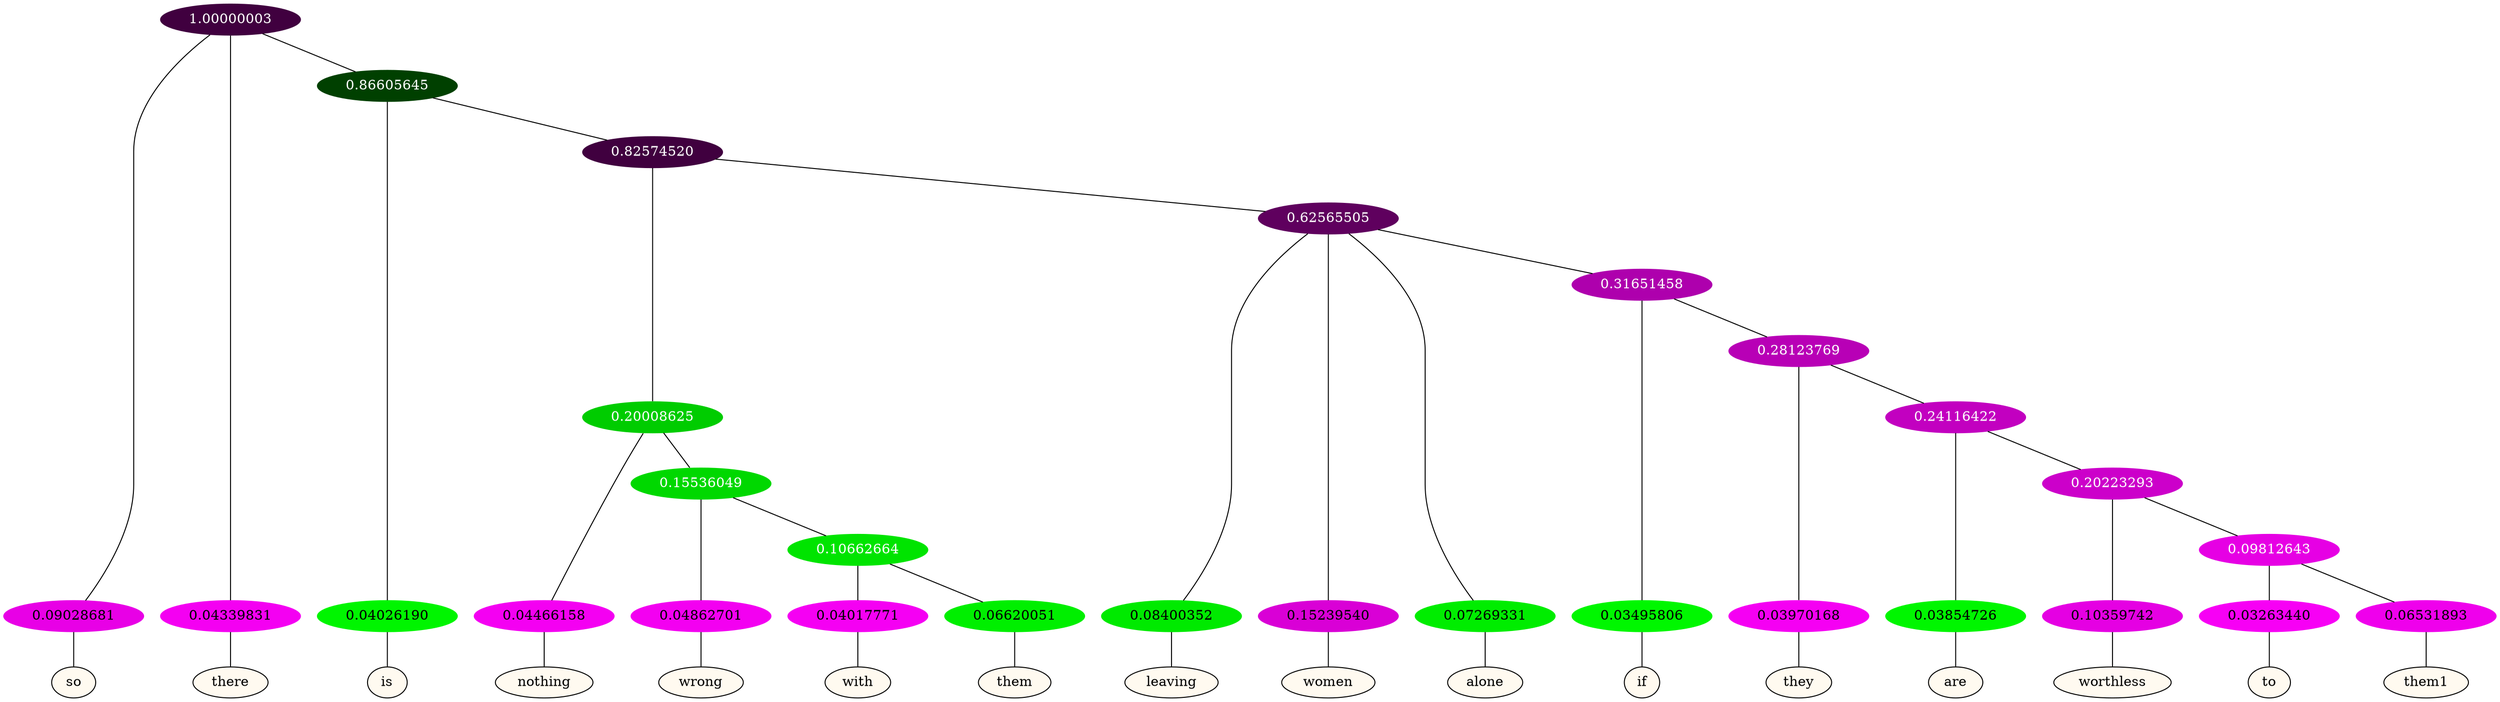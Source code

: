 graph {
	node [format=png height=0.15 nodesep=0.001 ordering=out overlap=prism overlap_scaling=0.01 ranksep=0.001 ratio=0.2 style=filled width=0.15]
	{
		rank=same
		a_w_1 [label=so color=black fillcolor=floralwhite style="filled,solid"]
		a_w_2 [label=there color=black fillcolor=floralwhite style="filled,solid"]
		a_w_4 [label=is color=black fillcolor=floralwhite style="filled,solid"]
		a_w_8 [label=nothing color=black fillcolor=floralwhite style="filled,solid"]
		a_w_14 [label=wrong color=black fillcolor=floralwhite style="filled,solid"]
		a_w_18 [label=with color=black fillcolor=floralwhite style="filled,solid"]
		a_w_19 [label=them color=black fillcolor=floralwhite style="filled,solid"]
		a_w_10 [label=leaving color=black fillcolor=floralwhite style="filled,solid"]
		a_w_11 [label=women color=black fillcolor=floralwhite style="filled,solid"]
		a_w_12 [label=alone color=black fillcolor=floralwhite style="filled,solid"]
		a_w_16 [label=if color=black fillcolor=floralwhite style="filled,solid"]
		a_w_20 [label=they color=black fillcolor=floralwhite style="filled,solid"]
		a_w_22 [label=are color=black fillcolor=floralwhite style="filled,solid"]
		a_w_24 [label=worthless color=black fillcolor=floralwhite style="filled,solid"]
		a_w_26 [label=to color=black fillcolor=floralwhite style="filled,solid"]
		a_w_27 [label=them1 color=black fillcolor=floralwhite style="filled,solid"]
	}
	a_n_1 -- a_w_1
	a_n_2 -- a_w_2
	a_n_4 -- a_w_4
	a_n_8 -- a_w_8
	a_n_14 -- a_w_14
	a_n_18 -- a_w_18
	a_n_19 -- a_w_19
	a_n_10 -- a_w_10
	a_n_11 -- a_w_11
	a_n_12 -- a_w_12
	a_n_16 -- a_w_16
	a_n_20 -- a_w_20
	a_n_22 -- a_w_22
	a_n_24 -- a_w_24
	a_n_26 -- a_w_26
	a_n_27 -- a_w_27
	{
		rank=same
		a_n_1 [label=0.09028681 color="0.835 1.000 0.910" fontcolor=black]
		a_n_2 [label=0.04339831 color="0.835 1.000 0.957" fontcolor=black]
		a_n_4 [label=0.04026190 color="0.334 1.000 0.960" fontcolor=black]
		a_n_8 [label=0.04466158 color="0.835 1.000 0.955" fontcolor=black]
		a_n_14 [label=0.04862701 color="0.835 1.000 0.951" fontcolor=black]
		a_n_18 [label=0.04017771 color="0.835 1.000 0.960" fontcolor=black]
		a_n_19 [label=0.06620051 color="0.334 1.000 0.934" fontcolor=black]
		a_n_10 [label=0.08400352 color="0.334 1.000 0.916" fontcolor=black]
		a_n_11 [label=0.15239540 color="0.835 1.000 0.848" fontcolor=black]
		a_n_12 [label=0.07269331 color="0.334 1.000 0.927" fontcolor=black]
		a_n_16 [label=0.03495806 color="0.334 1.000 0.965" fontcolor=black]
		a_n_20 [label=0.03970168 color="0.835 1.000 0.960" fontcolor=black]
		a_n_22 [label=0.03854726 color="0.334 1.000 0.961" fontcolor=black]
		a_n_24 [label=0.10359742 color="0.835 1.000 0.896" fontcolor=black]
		a_n_26 [label=0.03263440 color="0.835 1.000 0.967" fontcolor=black]
		a_n_27 [label=0.06531893 color="0.835 1.000 0.935" fontcolor=black]
	}
	a_n_0 [label=1.00000003 color="0.835 1.000 0.250" fontcolor=grey99]
	a_n_0 -- a_n_1
	a_n_0 -- a_n_2
	a_n_3 [label=0.86605645 color="0.334 1.000 0.250" fontcolor=grey99]
	a_n_0 -- a_n_3
	a_n_3 -- a_n_4
	a_n_5 [label=0.82574520 color="0.835 1.000 0.250" fontcolor=grey99]
	a_n_3 -- a_n_5
	a_n_6 [label=0.20008625 color="0.334 1.000 0.800" fontcolor=grey99]
	a_n_5 -- a_n_6
	a_n_7 [label=0.62565505 color="0.835 1.000 0.374" fontcolor=grey99]
	a_n_5 -- a_n_7
	a_n_6 -- a_n_8
	a_n_9 [label=0.15536049 color="0.334 1.000 0.845" fontcolor=grey99]
	a_n_6 -- a_n_9
	a_n_7 -- a_n_10
	a_n_7 -- a_n_11
	a_n_7 -- a_n_12
	a_n_13 [label=0.31651458 color="0.835 1.000 0.683" fontcolor=grey99]
	a_n_7 -- a_n_13
	a_n_9 -- a_n_14
	a_n_15 [label=0.10662664 color="0.334 1.000 0.893" fontcolor=grey99]
	a_n_9 -- a_n_15
	a_n_13 -- a_n_16
	a_n_17 [label=0.28123769 color="0.835 1.000 0.719" fontcolor=grey99]
	a_n_13 -- a_n_17
	a_n_15 -- a_n_18
	a_n_15 -- a_n_19
	a_n_17 -- a_n_20
	a_n_21 [label=0.24116422 color="0.835 1.000 0.759" fontcolor=grey99]
	a_n_17 -- a_n_21
	a_n_21 -- a_n_22
	a_n_23 [label=0.20223293 color="0.835 1.000 0.798" fontcolor=grey99]
	a_n_21 -- a_n_23
	a_n_23 -- a_n_24
	a_n_25 [label=0.09812643 color="0.835 1.000 0.902" fontcolor=grey99]
	a_n_23 -- a_n_25
	a_n_25 -- a_n_26
	a_n_25 -- a_n_27
}
